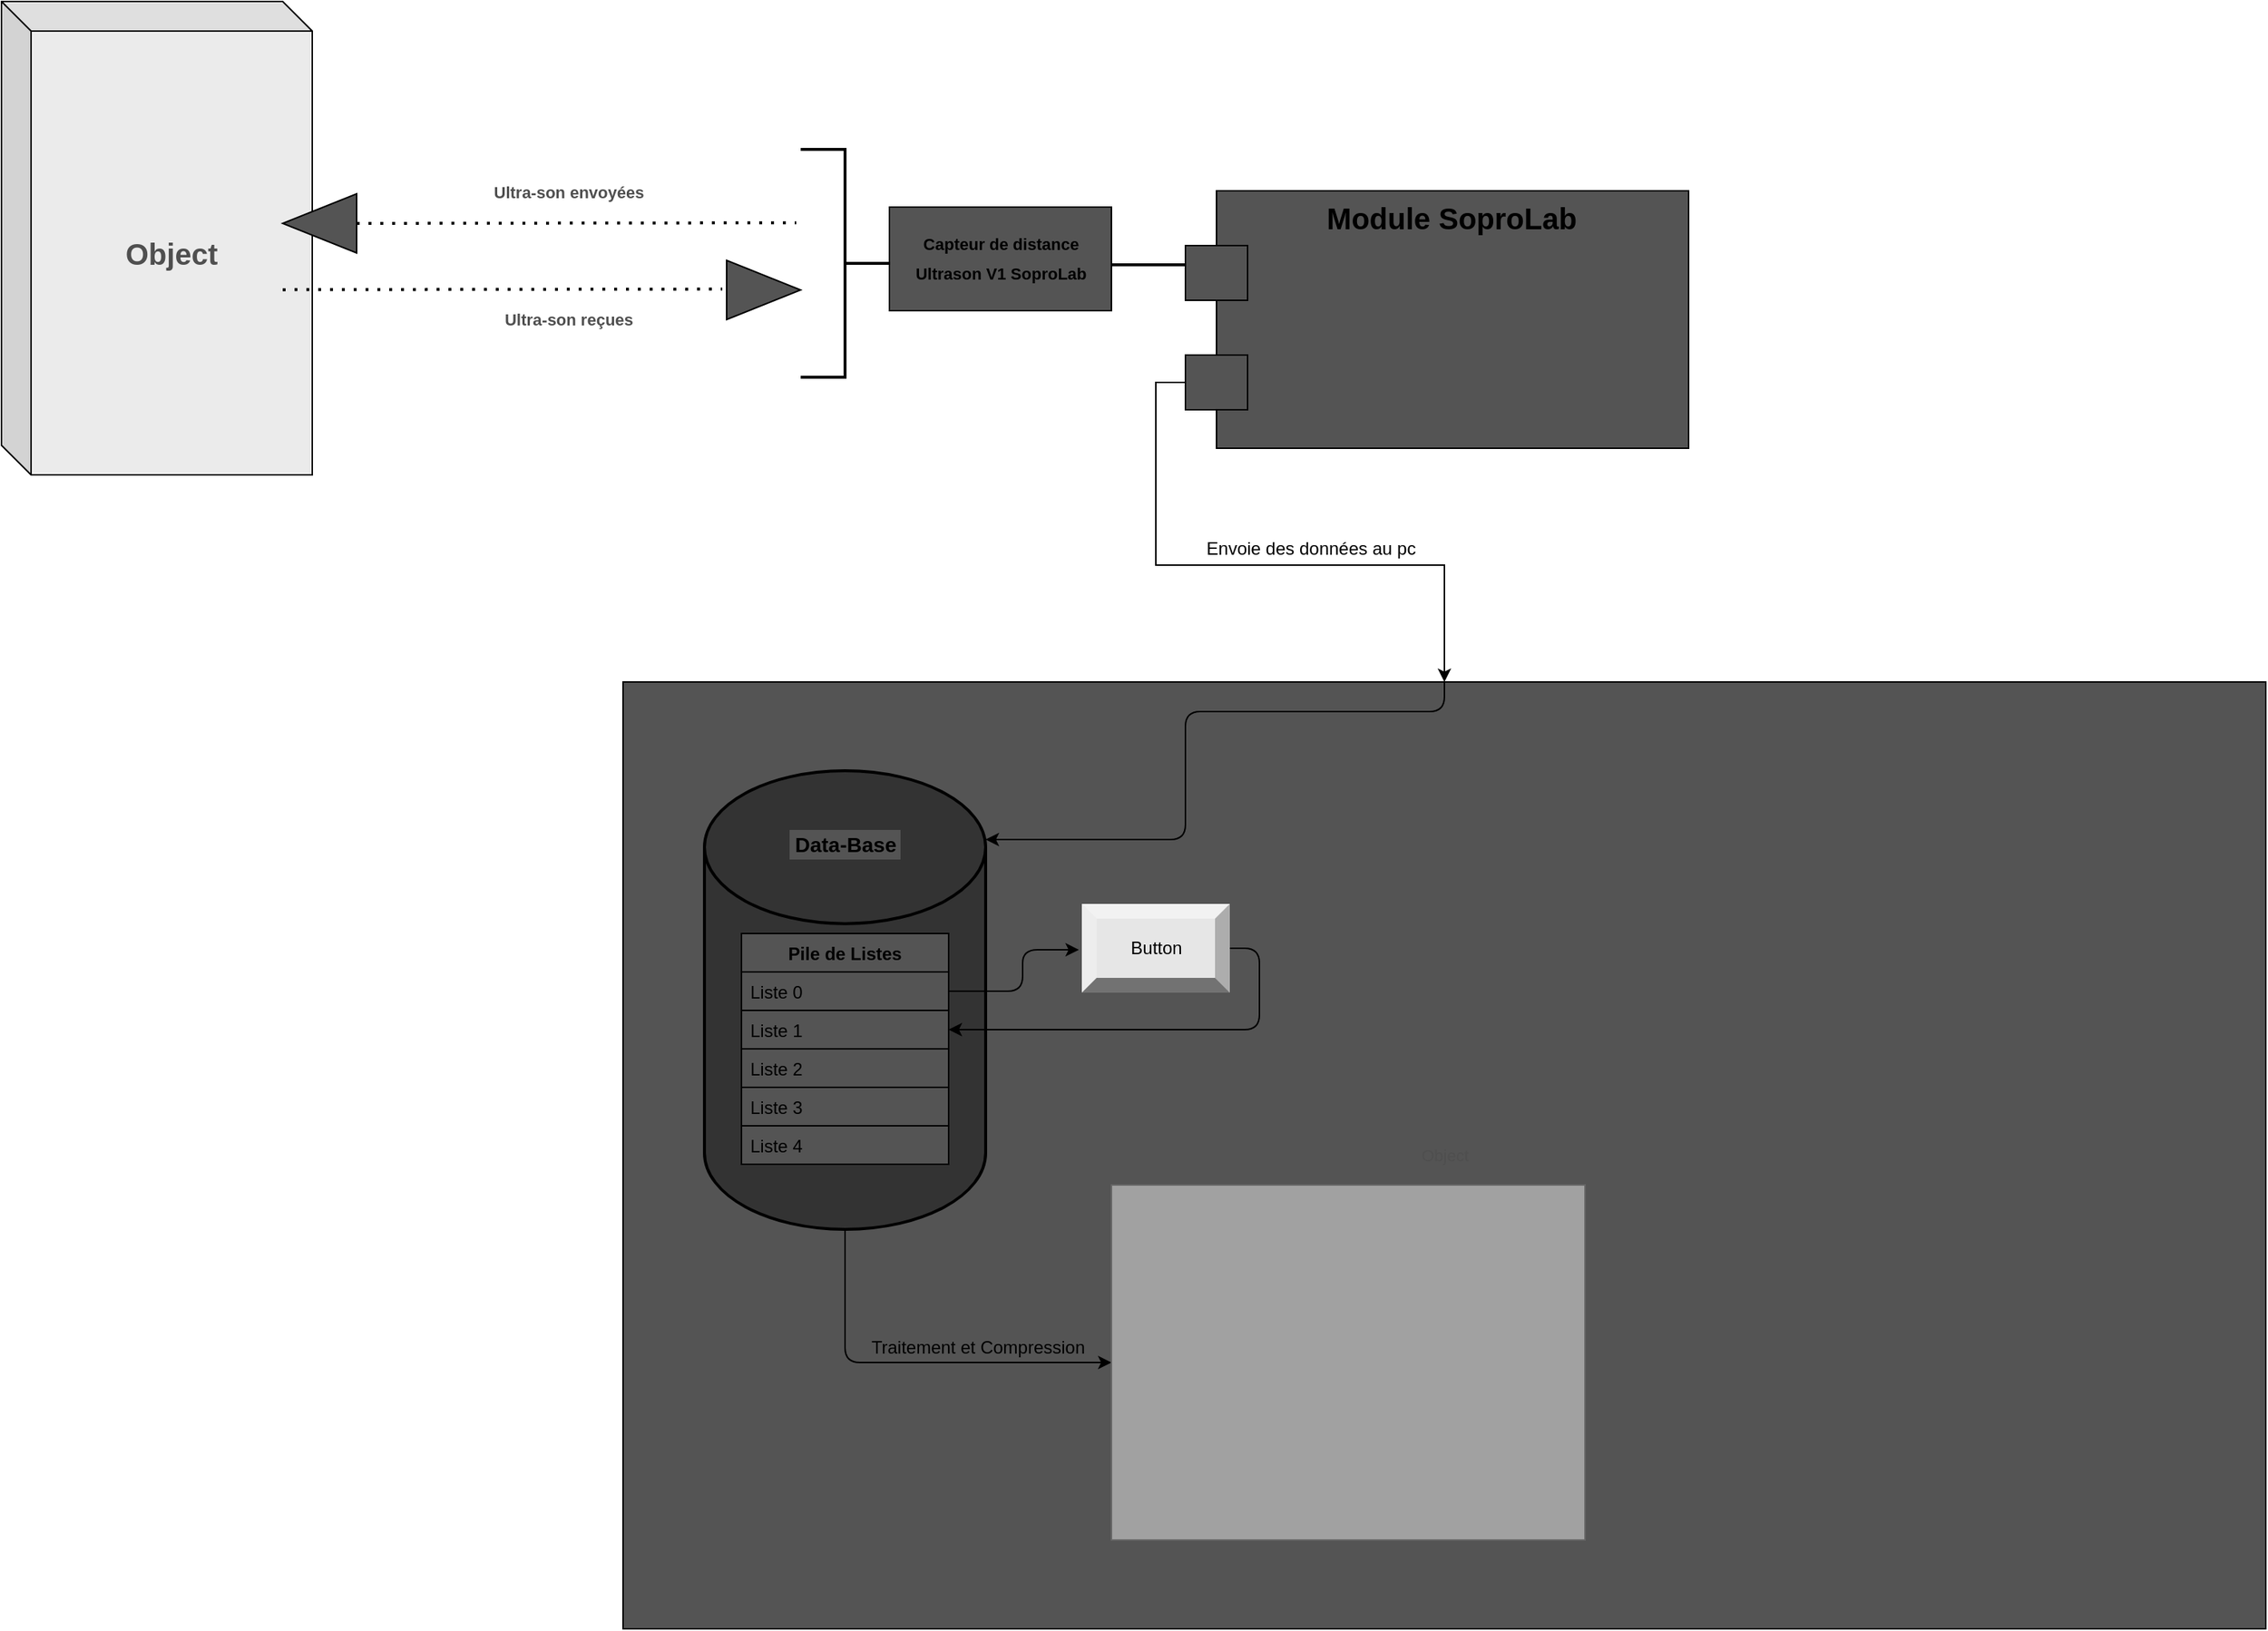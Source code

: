 <mxfile version="14.7.2" type="github">
  <diagram id="qy9EWmMD1HwXzlRcthMH" name="Page-1">
    <mxGraphModel dx="1021" dy="531" grid="1" gridSize="10" guides="1" tooltips="1" connect="1" arrows="1" fold="1" page="1" pageScale="1" pageWidth="827" pageHeight="1169" math="0" shadow="0">
      <root>
        <mxCell id="0" />
        <mxCell id="1" parent="0" />
        <mxCell id="YDDml-Z9Vrtt6Zy8maYf-40" value="Object" style="html=1;labelBackgroundColor=none;fontSize=11;fontColor=#4F4F4F;strokeColor=#000000;verticalAlign=middle;fillColor=#545454;" parent="1" vertex="1">
          <mxGeometry x="450" y="870" width="1110" height="640" as="geometry" />
        </mxCell>
        <mxCell id="YDDml-Z9Vrtt6Zy8maYf-1" value="" style="strokeWidth=2;html=1;shape=mxgraph.flowchart.database;whiteSpace=wrap;fillColor=#333333;" parent="1" vertex="1">
          <mxGeometry x="505" y="930" width="190" height="310" as="geometry" />
        </mxCell>
        <mxCell id="YDDml-Z9Vrtt6Zy8maYf-10" value="Pile de Listes" style="swimlane;fontStyle=1;childLayout=stackLayout;horizontal=1;startSize=26;horizontalStack=0;resizeParent=1;resizeParentMax=0;resizeLast=0;collapsible=1;marginBottom=0;fillColor=#545454;" parent="1" vertex="1">
          <mxGeometry x="530" y="1040" width="140" height="156" as="geometry">
            <mxRectangle x="455" y="120" width="110" height="26" as="alternateBounds" />
          </mxGeometry>
        </mxCell>
        <mxCell id="YDDml-Z9Vrtt6Zy8maYf-11" value="Liste 0" style="text;align=left;verticalAlign=top;spacingLeft=4;spacingRight=4;overflow=hidden;rotatable=0;points=[[0,0.5],[1,0.5]];portConstraint=eastwest;labelBorderColor=none;labelBackgroundColor=none;strokeColor=#000000;fillColor=#545454;" parent="YDDml-Z9Vrtt6Zy8maYf-10" vertex="1">
          <mxGeometry y="26" width="140" height="26" as="geometry" />
        </mxCell>
        <mxCell id="YDDml-Z9Vrtt6Zy8maYf-12" value="Liste 1" style="text;fillColor=#545454;align=left;verticalAlign=middle;spacingLeft=4;spacingRight=4;overflow=hidden;rotatable=0;points=[[0,0.5],[1,0.5]];portConstraint=eastwest;strokeColor=#000000;" parent="YDDml-Z9Vrtt6Zy8maYf-10" vertex="1">
          <mxGeometry y="52" width="140" height="26" as="geometry" />
        </mxCell>
        <mxCell id="YDDml-Z9Vrtt6Zy8maYf-13" value="Liste 2" style="text;fillColor=#545454;align=left;verticalAlign=top;spacingLeft=4;spacingRight=4;overflow=hidden;rotatable=0;points=[[0,0.5],[1,0.5]];portConstraint=eastwest;strokeColor=#000000;" parent="YDDml-Z9Vrtt6Zy8maYf-10" vertex="1">
          <mxGeometry y="78" width="140" height="26" as="geometry" />
        </mxCell>
        <mxCell id="YDDml-Z9Vrtt6Zy8maYf-15" value="Liste 3" style="text;fillColor=#545454;align=left;verticalAlign=middle;spacingLeft=4;spacingRight=4;overflow=hidden;rotatable=0;points=[[0,0.5],[1,0.5]];portConstraint=eastwest;strokeColor=#000000;" parent="YDDml-Z9Vrtt6Zy8maYf-10" vertex="1">
          <mxGeometry y="104" width="140" height="26" as="geometry" />
        </mxCell>
        <mxCell id="YDDml-Z9Vrtt6Zy8maYf-16" value="Liste 4" style="text;fillColor=#545454;align=left;verticalAlign=middle;spacingLeft=4;spacingRight=4;overflow=hidden;rotatable=0;points=[[0,0.5],[1,0.5]];portConstraint=eastwest;strokeColor=#000000;" parent="YDDml-Z9Vrtt6Zy8maYf-10" vertex="1">
          <mxGeometry y="130" width="140" height="26" as="geometry" />
        </mxCell>
        <mxCell id="YDDml-Z9Vrtt6Zy8maYf-14" value="&lt;font style=&quot;font-size: 14px&quot;&gt;&lt;b&gt;Data-Base&lt;/b&gt;&lt;/font&gt;" style="text;html=1;strokeColor=none;fillColor=#545454;align=center;verticalAlign=middle;whiteSpace=wrap;rounded=0;" parent="1" vertex="1">
          <mxGeometry x="562.5" y="970" width="75" height="20" as="geometry" />
        </mxCell>
        <mxCell id="YDDml-Z9Vrtt6Zy8maYf-41" style="edgeStyle=orthogonalEdgeStyle;rounded=0;orthogonalLoop=1;jettySize=auto;html=1;exitX=0;exitY=0;exitDx=0;exitDy=129.5;exitPerimeter=0;entryX=0.5;entryY=0;entryDx=0;entryDy=0;fontSize=11;fontColor=#4F4F4F;" parent="1" source="YDDml-Z9Vrtt6Zy8maYf-17" target="YDDml-Z9Vrtt6Zy8maYf-40" edge="1">
          <mxGeometry relative="1" as="geometry" />
        </mxCell>
        <mxCell id="YDDml-Z9Vrtt6Zy8maYf-17" value="Module SoproLab" style="shape=module;align=left;spacingLeft=20;align=center;verticalAlign=top;labelBackgroundColor=none;fontColor=#000000;strokeColor=#000000;fillColor=#545454;jettyWidth=42;jettyHeight=37;fontStyle=1;fontSize=20;" parent="1" vertex="1">
          <mxGeometry x="830" y="538" width="340" height="174" as="geometry" />
        </mxCell>
        <mxCell id="YDDml-Z9Vrtt6Zy8maYf-18" value="&lt;h1 itemprop=&quot;name&quot; style=&quot;font-size: 11px&quot; align=&quot;center&quot;&gt;Capteur de distance &lt;br&gt;&lt;/h1&gt;&lt;h1 itemprop=&quot;name&quot; style=&quot;font-size: 11px&quot; align=&quot;center&quot;&gt;Ultrason V1 SoproLab&lt;/h1&gt;" style="html=1;labelBackgroundColor=none;fontSize=20;fontColor=#000000;strokeColor=#000000;fillColor=#545454;verticalAlign=middle;align=center;" parent="1" vertex="1">
          <mxGeometry x="630" y="549" width="150" height="70" as="geometry" />
        </mxCell>
        <mxCell id="YDDml-Z9Vrtt6Zy8maYf-21" value="" style="line;strokeWidth=2;html=1;labelBackgroundColor=none;fontSize=11;fontColor=#000000;fillColor=#545454;verticalAlign=middle;" parent="1" vertex="1">
          <mxGeometry x="780" y="583" width="50" height="10" as="geometry" />
        </mxCell>
        <mxCell id="YDDml-Z9Vrtt6Zy8maYf-26" value="" style="strokeWidth=2;html=1;shape=mxgraph.flowchart.annotation_2;align=left;labelPosition=right;pointerEvents=1;labelBackgroundColor=none;fontSize=11;fontColor=#000000;fillColor=#545454;rotation=-180;" parent="1" vertex="1">
          <mxGeometry x="570" y="510" width="60" height="154" as="geometry" />
        </mxCell>
        <mxCell id="YDDml-Z9Vrtt6Zy8maYf-28" value="&lt;font size=&quot;1&quot;&gt;&lt;b style=&quot;font-size: 20px&quot;&gt;Object&lt;/b&gt;&lt;/font&gt;" style="shape=cube;whiteSpace=wrap;html=1;boundedLbl=1;backgroundOutline=1;darkOpacity=0.05;darkOpacity2=0.1;labelBackgroundColor=none;fontSize=11;strokeColor=#000000;verticalAlign=middle;fontColor=#4F4F4F;fillColor=#EBEBEB;" parent="1" vertex="1">
          <mxGeometry x="30" y="410" width="210" height="320" as="geometry" />
        </mxCell>
        <mxCell id="YDDml-Z9Vrtt6Zy8maYf-29" value="" style="endArrow=none;dashed=1;html=1;dashPattern=1 3;strokeWidth=2;fontSize=11;fontColor=#000000;entryX=1.049;entryY=0.678;entryDx=0;entryDy=0;entryPerimeter=0;" parent="1" target="YDDml-Z9Vrtt6Zy8maYf-26" edge="1">
          <mxGeometry width="50" height="50" relative="1" as="geometry">
            <mxPoint x="270" y="560" as="sourcePoint" />
            <mxPoint x="560" y="560" as="targetPoint" />
          </mxGeometry>
        </mxCell>
        <mxCell id="YDDml-Z9Vrtt6Zy8maYf-30" value="" style="shape=singleArrow;direction=west;whiteSpace=wrap;html=1;labelBackgroundColor=none;fontSize=11;fontColor=#000000;strokeColor=#000000;fillColor=#545454;verticalAlign=middle;arrowWidth=0.084;arrowSize=1;" parent="1" vertex="1">
          <mxGeometry x="220" y="540" width="50" height="40" as="geometry" />
        </mxCell>
        <mxCell id="YDDml-Z9Vrtt6Zy8maYf-31" value="" style="endArrow=none;dashed=1;html=1;dashPattern=1 3;strokeWidth=2;fontSize=11;fontColor=#000000;entryX=1.049;entryY=0.678;entryDx=0;entryDy=0;entryPerimeter=0;" parent="1" edge="1">
          <mxGeometry width="50" height="50" relative="1" as="geometry">
            <mxPoint x="220" y="604.82" as="sourcePoint" />
            <mxPoint x="517.06" y="604.408" as="targetPoint" />
          </mxGeometry>
        </mxCell>
        <mxCell id="YDDml-Z9Vrtt6Zy8maYf-32" value="" style="shape=singleArrow;direction=east;whiteSpace=wrap;html=1;labelBackgroundColor=none;fontSize=11;fontColor=#000000;strokeColor=#000000;fillColor=#545454;verticalAlign=middle;arrowWidth=0.084;arrowSize=1;" parent="1" vertex="1">
          <mxGeometry x="520" y="585" width="50" height="40" as="geometry" />
        </mxCell>
        <mxCell id="YDDml-Z9Vrtt6Zy8maYf-33" value="&lt;b&gt;Ultra-son envoyées&lt;br&gt;&lt;/b&gt;" style="text;html=1;strokeColor=none;fillColor=none;align=center;verticalAlign=middle;whiteSpace=wrap;rounded=0;labelBackgroundColor=none;fontSize=11;fontColor=#4F4F4F;" parent="1" vertex="1">
          <mxGeometry x="358" y="529" width="111" height="20" as="geometry" />
        </mxCell>
        <mxCell id="YDDml-Z9Vrtt6Zy8maYf-34" value="&lt;b&gt;Ultra-son reçues&lt;br&gt;&lt;/b&gt;" style="text;html=1;strokeColor=none;fillColor=none;align=center;verticalAlign=middle;whiteSpace=wrap;rounded=0;labelBackgroundColor=none;fontSize=11;fontColor=#4F4F4F;" parent="1" vertex="1">
          <mxGeometry x="358" y="615" width="111" height="20" as="geometry" />
        </mxCell>
        <mxCell id="2D0U1DWmzdw6n1-pY02c-1" value="Envoie des données au pc" style="text;html=1;strokeColor=none;fillColor=none;align=center;verticalAlign=middle;whiteSpace=wrap;rounded=0;" vertex="1" parent="1">
          <mxGeometry x="840" y="770" width="150" height="20" as="geometry" />
        </mxCell>
        <mxCell id="2D0U1DWmzdw6n1-pY02c-8" value="" style="edgeStyle=segmentEdgeStyle;endArrow=classic;html=1;exitX=0.5;exitY=0;exitDx=0;exitDy=0;entryX=1;entryY=0.15;entryDx=0;entryDy=0;entryPerimeter=0;" edge="1" parent="1" source="YDDml-Z9Vrtt6Zy8maYf-40" target="YDDml-Z9Vrtt6Zy8maYf-1">
          <mxGeometry width="50" height="50" relative="1" as="geometry">
            <mxPoint x="780" y="970" as="sourcePoint" />
            <mxPoint x="830" y="920" as="targetPoint" />
            <Array as="points">
              <mxPoint x="1005" y="890" />
              <mxPoint x="830" y="890" />
              <mxPoint x="830" y="977" />
            </Array>
          </mxGeometry>
        </mxCell>
        <mxCell id="2D0U1DWmzdw6n1-pY02c-7" value="Button" style="labelPosition=center;verticalLabelPosition=middle;align=center;html=1;shape=mxgraph.basic.shaded_button;dx=10;fillColor=#E6E6E6;strokeColor=none;" vertex="1" parent="1">
          <mxGeometry x="760" y="1020" width="100" height="60" as="geometry" />
        </mxCell>
        <mxCell id="2D0U1DWmzdw6n1-pY02c-9" value="" style="edgeStyle=segmentEdgeStyle;endArrow=classic;html=1;exitX=1;exitY=0.25;exitDx=0;exitDy=0;" edge="1" parent="1" source="YDDml-Z9Vrtt6Zy8maYf-10">
          <mxGeometry width="50" height="50" relative="1" as="geometry">
            <mxPoint x="830" y="980" as="sourcePoint" />
            <mxPoint x="758" y="1051" as="targetPoint" />
            <Array as="points">
              <mxPoint x="720" y="1079" />
              <mxPoint x="720" y="1051" />
            </Array>
          </mxGeometry>
        </mxCell>
        <mxCell id="2D0U1DWmzdw6n1-pY02c-10" value="" style="edgeStyle=segmentEdgeStyle;endArrow=classic;html=1;entryX=1;entryY=0.5;entryDx=0;entryDy=0;" edge="1" parent="1" target="YDDml-Z9Vrtt6Zy8maYf-12">
          <mxGeometry width="50" height="50" relative="1" as="geometry">
            <mxPoint x="860" y="1050" as="sourcePoint" />
            <mxPoint x="910" y="1000" as="targetPoint" />
            <Array as="points">
              <mxPoint x="880" y="1050" />
              <mxPoint x="880" y="1105" />
            </Array>
          </mxGeometry>
        </mxCell>
        <mxCell id="2D0U1DWmzdw6n1-pY02c-11" value="" style="edgeStyle=segmentEdgeStyle;endArrow=classic;html=1;exitX=0.5;exitY=1;exitDx=0;exitDy=0;exitPerimeter=0;" edge="1" parent="1" source="YDDml-Z9Vrtt6Zy8maYf-1" target="2D0U1DWmzdw6n1-pY02c-14">
          <mxGeometry width="50" height="50" relative="1" as="geometry">
            <mxPoint x="590" y="1320" as="sourcePoint" />
            <mxPoint x="600" y="1320" as="targetPoint" />
            <Array as="points">
              <mxPoint x="600" y="1330" />
            </Array>
          </mxGeometry>
        </mxCell>
        <mxCell id="2D0U1DWmzdw6n1-pY02c-14" value="" style="html=1;labelBackgroundColor=none;fontSize=11;fontColor=#333333;strokeColor=#666666;verticalAlign=middle;fillColor=#A1A1A1;" vertex="1" parent="1">
          <mxGeometry x="780" y="1210" width="320" height="240" as="geometry" />
        </mxCell>
        <mxCell id="2D0U1DWmzdw6n1-pY02c-15" value="Traitement et Compression" style="text;html=1;strokeColor=none;fillColor=none;align=center;verticalAlign=middle;whiteSpace=wrap;rounded=0;shadow=1;sketch=1;" vertex="1" parent="1">
          <mxGeometry x="600" y="1310" width="180" height="20" as="geometry" />
        </mxCell>
      </root>
    </mxGraphModel>
  </diagram>
</mxfile>
